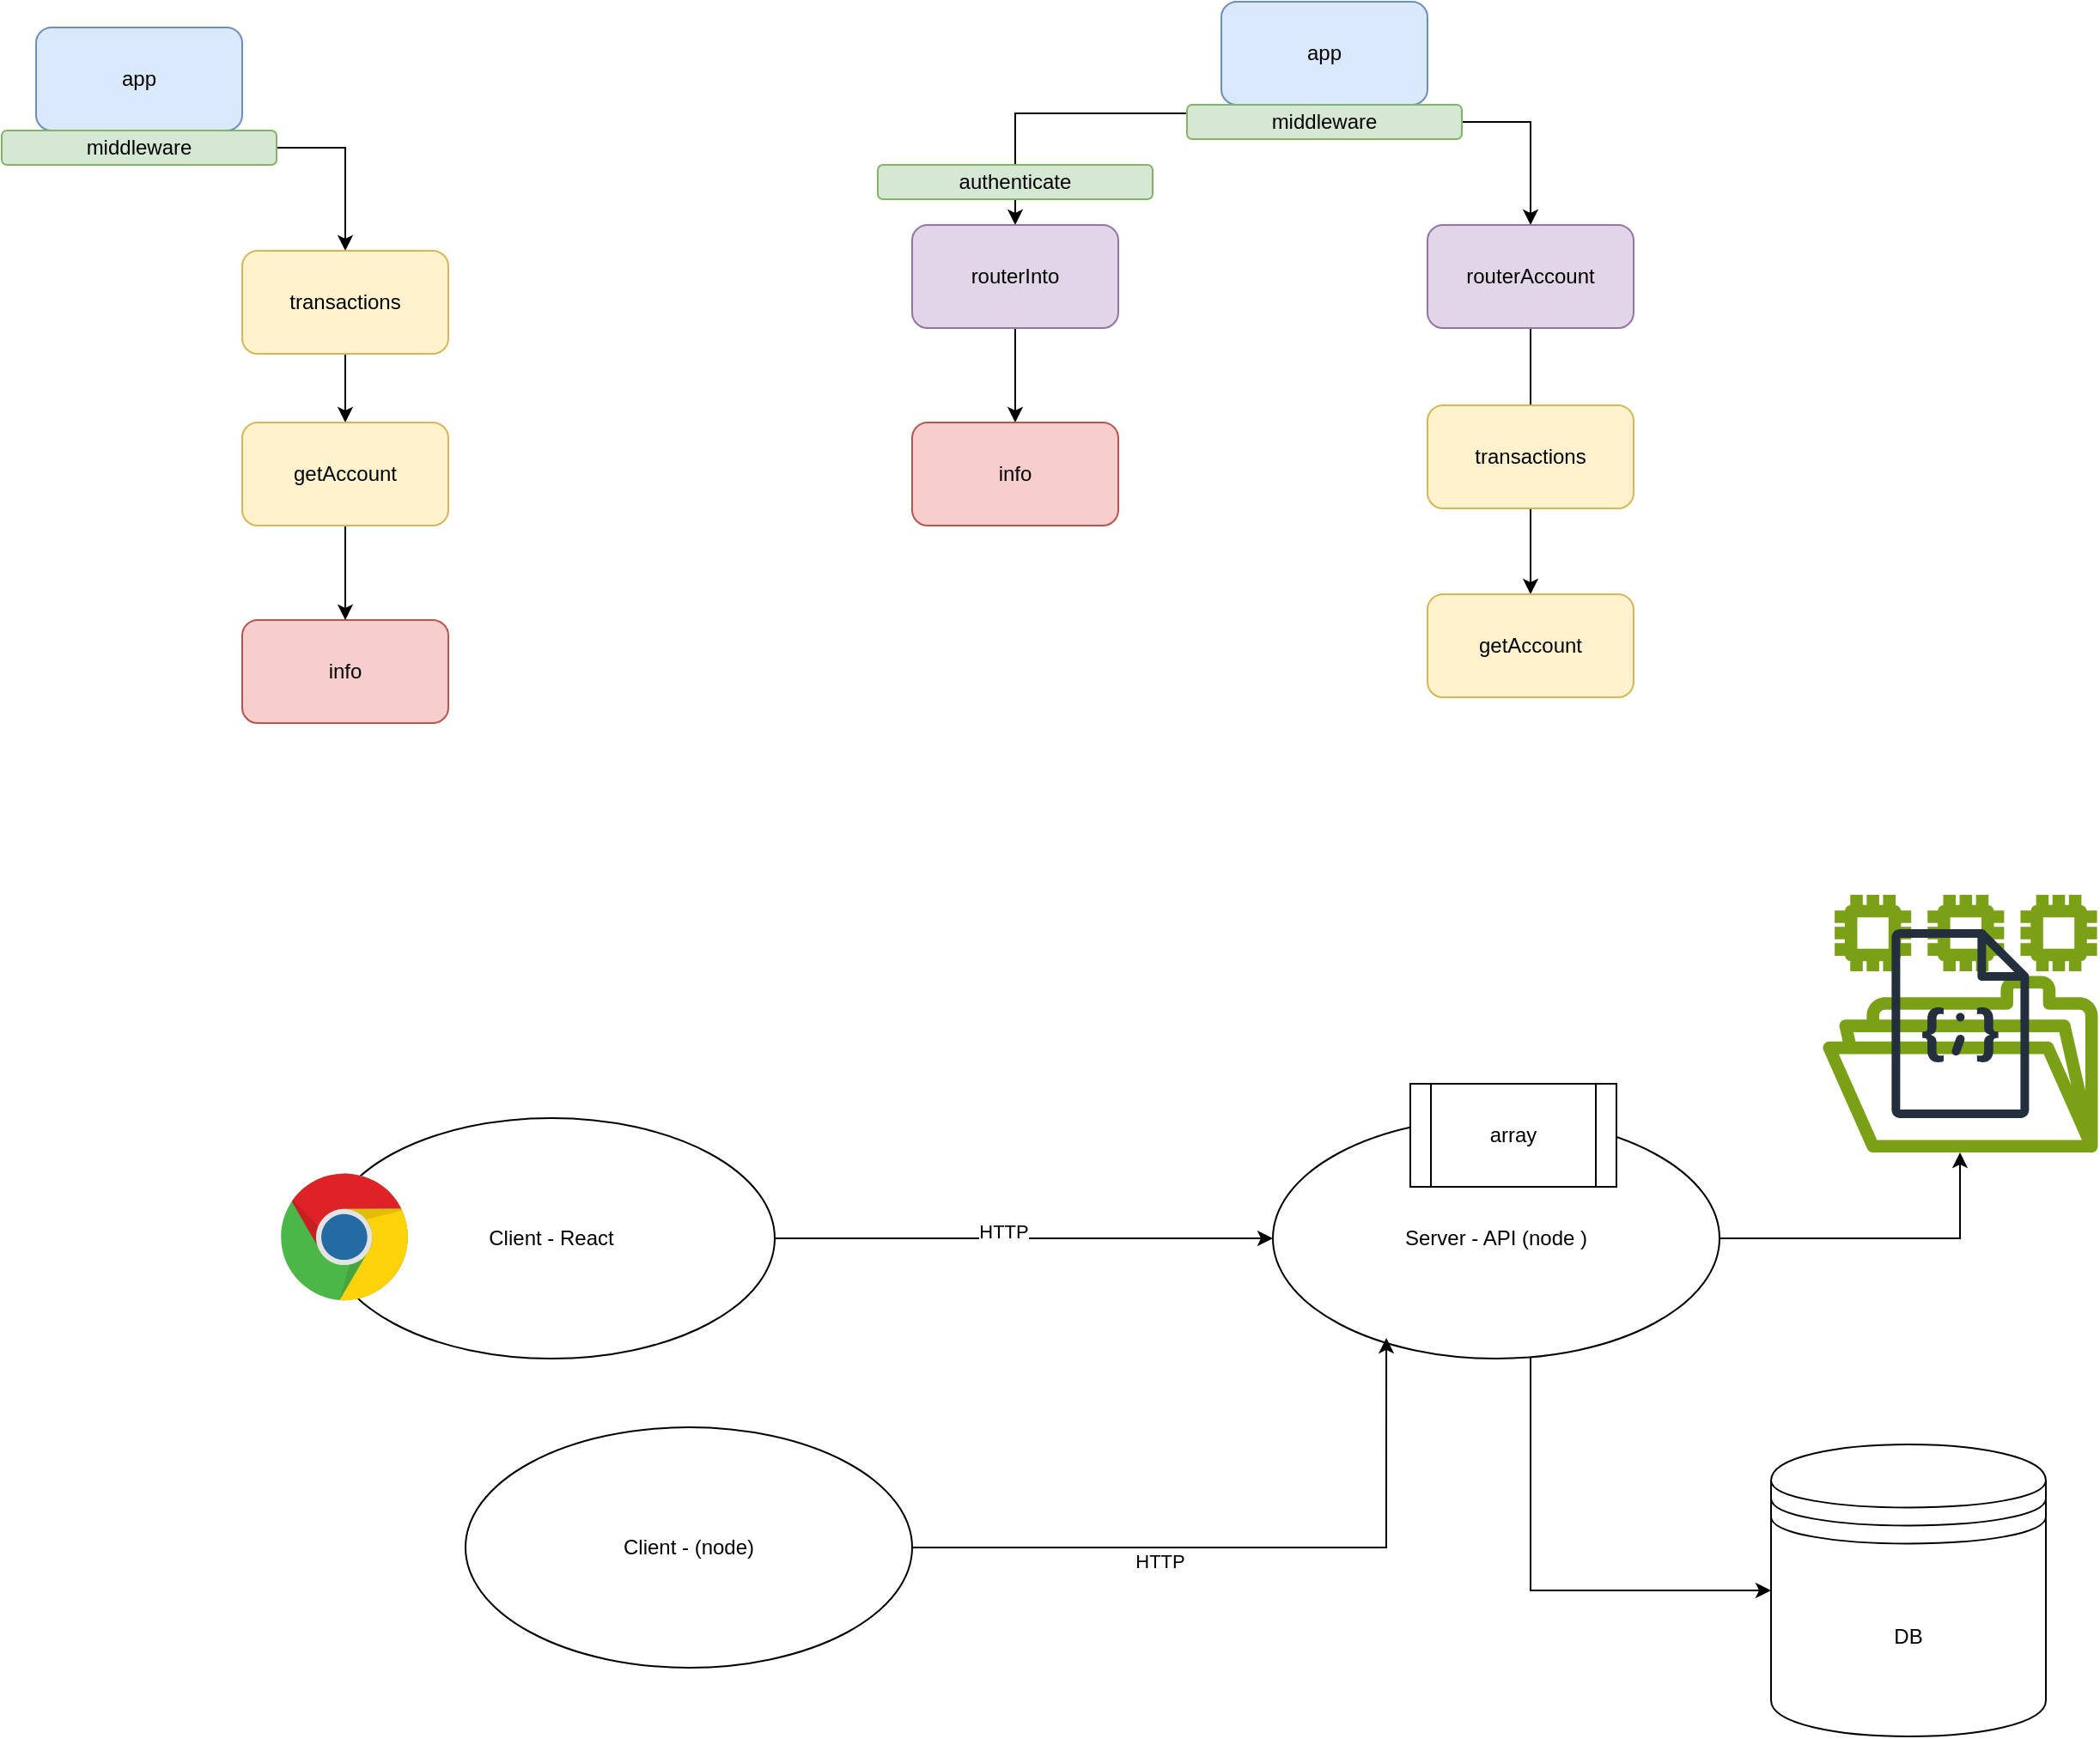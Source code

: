 <mxfile version="24.7.6">
  <diagram name="‫עמוד-1‬" id="ChmWJI8ft5dyFpxBmU6k">
    <mxGraphModel dx="1434" dy="746" grid="1" gridSize="10" guides="1" tooltips="1" connect="1" arrows="1" fold="1" page="1" pageScale="1" pageWidth="827" pageHeight="1169" math="0" shadow="0">
      <root>
        <mxCell id="0" />
        <mxCell id="1" parent="0" />
        <mxCell id="9Y4K2Z1cJyQ4xQ6lxvM8-6" style="edgeStyle=orthogonalEdgeStyle;rounded=0;orthogonalLoop=1;jettySize=auto;html=1;exitX=1;exitY=0.25;exitDx=0;exitDy=0;" parent="1" source="9Y4K2Z1cJyQ4xQ6lxvM8-8" target="9Y4K2Z1cJyQ4xQ6lxvM8-3" edge="1">
          <mxGeometry relative="1" as="geometry">
            <Array as="points">
              <mxPoint x="260" y="205" />
              <mxPoint x="300" y="205" />
            </Array>
          </mxGeometry>
        </mxCell>
        <mxCell id="9Y4K2Z1cJyQ4xQ6lxvM8-1" value="app" style="rounded=1;whiteSpace=wrap;html=1;fillColor=#dae8fc;strokeColor=#6c8ebf;" parent="1" vertex="1">
          <mxGeometry x="120" y="135" width="120" height="60" as="geometry" />
        </mxCell>
        <mxCell id="9Y4K2Z1cJyQ4xQ6lxvM8-2" value="info" style="rounded=1;whiteSpace=wrap;html=1;fillColor=#f8cecc;strokeColor=#b85450;" parent="1" vertex="1">
          <mxGeometry x="240" y="480" width="120" height="60" as="geometry" />
        </mxCell>
        <mxCell id="9Y4K2Z1cJyQ4xQ6lxvM8-7" style="edgeStyle=orthogonalEdgeStyle;rounded=0;orthogonalLoop=1;jettySize=auto;html=1;entryX=0.5;entryY=0;entryDx=0;entryDy=0;" parent="1" source="9Y4K2Z1cJyQ4xQ6lxvM8-3" target="9Y4K2Z1cJyQ4xQ6lxvM8-4" edge="1">
          <mxGeometry relative="1" as="geometry" />
        </mxCell>
        <mxCell id="9Y4K2Z1cJyQ4xQ6lxvM8-3" value="transactions" style="rounded=1;whiteSpace=wrap;html=1;fillColor=#fff2cc;strokeColor=#d6b656;" parent="1" vertex="1">
          <mxGeometry x="240" y="265" width="120" height="60" as="geometry" />
        </mxCell>
        <mxCell id="9Y4K2Z1cJyQ4xQ6lxvM8-22" value="" style="edgeStyle=orthogonalEdgeStyle;rounded=0;orthogonalLoop=1;jettySize=auto;html=1;" parent="1" source="9Y4K2Z1cJyQ4xQ6lxvM8-4" target="9Y4K2Z1cJyQ4xQ6lxvM8-2" edge="1">
          <mxGeometry relative="1" as="geometry" />
        </mxCell>
        <mxCell id="9Y4K2Z1cJyQ4xQ6lxvM8-4" value="getAccount" style="rounded=1;whiteSpace=wrap;html=1;fillColor=#fff2cc;strokeColor=#d6b656;" parent="1" vertex="1">
          <mxGeometry x="240" y="365" width="120" height="60" as="geometry" />
        </mxCell>
        <mxCell id="9Y4K2Z1cJyQ4xQ6lxvM8-8" value="middleware" style="rounded=1;whiteSpace=wrap;html=1;fillColor=#d5e8d4;strokeColor=#82b366;" parent="1" vertex="1">
          <mxGeometry x="100" y="195" width="160" height="20" as="geometry" />
        </mxCell>
        <mxCell id="9Y4K2Z1cJyQ4xQ6lxvM8-9" style="edgeStyle=orthogonalEdgeStyle;rounded=0;orthogonalLoop=1;jettySize=auto;html=1;entryX=0.5;entryY=0;entryDx=0;entryDy=0;exitX=0;exitY=0.25;exitDx=0;exitDy=0;" parent="1" source="9Y4K2Z1cJyQ4xQ6lxvM8-16" target="9Y4K2Z1cJyQ4xQ6lxvM8-12" edge="1">
          <mxGeometry relative="1" as="geometry" />
        </mxCell>
        <mxCell id="9Y4K2Z1cJyQ4xQ6lxvM8-10" style="edgeStyle=orthogonalEdgeStyle;rounded=0;orthogonalLoop=1;jettySize=auto;html=1;exitX=1;exitY=0.25;exitDx=0;exitDy=0;" parent="1" source="9Y4K2Z1cJyQ4xQ6lxvM8-16" target="9Y4K2Z1cJyQ4xQ6lxvM8-14" edge="1">
          <mxGeometry relative="1" as="geometry">
            <Array as="points">
              <mxPoint x="950" y="190" />
              <mxPoint x="990" y="190" />
            </Array>
          </mxGeometry>
        </mxCell>
        <mxCell id="9Y4K2Z1cJyQ4xQ6lxvM8-11" value="app" style="rounded=1;whiteSpace=wrap;html=1;fillColor=#dae8fc;strokeColor=#6c8ebf;" parent="1" vertex="1">
          <mxGeometry x="810" y="120" width="120" height="60" as="geometry" />
        </mxCell>
        <mxCell id="9Y4K2Z1cJyQ4xQ6lxvM8-19" value="" style="edgeStyle=orthogonalEdgeStyle;rounded=0;orthogonalLoop=1;jettySize=auto;html=1;" parent="1" source="9Y4K2Z1cJyQ4xQ6lxvM8-12" target="9Y4K2Z1cJyQ4xQ6lxvM8-18" edge="1">
          <mxGeometry relative="1" as="geometry" />
        </mxCell>
        <mxCell id="9Y4K2Z1cJyQ4xQ6lxvM8-12" value="routerInto" style="rounded=1;whiteSpace=wrap;html=1;fillColor=#e1d5e7;strokeColor=#9673a6;" parent="1" vertex="1">
          <mxGeometry x="630" y="250" width="120" height="60" as="geometry" />
        </mxCell>
        <mxCell id="9Y4K2Z1cJyQ4xQ6lxvM8-13" style="edgeStyle=orthogonalEdgeStyle;rounded=0;orthogonalLoop=1;jettySize=auto;html=1;entryX=0.5;entryY=0;entryDx=0;entryDy=0;" parent="1" source="9Y4K2Z1cJyQ4xQ6lxvM8-14" target="9Y4K2Z1cJyQ4xQ6lxvM8-15" edge="1">
          <mxGeometry relative="1" as="geometry" />
        </mxCell>
        <mxCell id="9Y4K2Z1cJyQ4xQ6lxvM8-14" value="routerAccount" style="rounded=1;whiteSpace=wrap;html=1;fillColor=#e1d5e7;strokeColor=#9673a6;" parent="1" vertex="1">
          <mxGeometry x="930" y="250" width="120" height="60" as="geometry" />
        </mxCell>
        <mxCell id="9Y4K2Z1cJyQ4xQ6lxvM8-15" value="getAccount" style="rounded=1;whiteSpace=wrap;html=1;fillColor=#fff2cc;strokeColor=#d6b656;" parent="1" vertex="1">
          <mxGeometry x="930" y="465" width="120" height="60" as="geometry" />
        </mxCell>
        <mxCell id="9Y4K2Z1cJyQ4xQ6lxvM8-16" value="middleware" style="rounded=1;whiteSpace=wrap;html=1;fillColor=#d5e8d4;strokeColor=#82b366;" parent="1" vertex="1">
          <mxGeometry x="790" y="180" width="160" height="20" as="geometry" />
        </mxCell>
        <mxCell id="9Y4K2Z1cJyQ4xQ6lxvM8-17" value="transactions" style="rounded=1;whiteSpace=wrap;html=1;fillColor=#fff2cc;strokeColor=#d6b656;" parent="1" vertex="1">
          <mxGeometry x="930" y="355" width="120" height="60" as="geometry" />
        </mxCell>
        <mxCell id="9Y4K2Z1cJyQ4xQ6lxvM8-18" value="info" style="rounded=1;whiteSpace=wrap;html=1;fillColor=#f8cecc;strokeColor=#b85450;" parent="1" vertex="1">
          <mxGeometry x="630" y="365" width="120" height="60" as="geometry" />
        </mxCell>
        <mxCell id="m9MYiIf29GjvSXXJVPXn-3" style="edgeStyle=orthogonalEdgeStyle;rounded=0;orthogonalLoop=1;jettySize=auto;html=1;" edge="1" parent="1" source="m9MYiIf29GjvSXXJVPXn-1" target="m9MYiIf29GjvSXXJVPXn-2">
          <mxGeometry relative="1" as="geometry" />
        </mxCell>
        <mxCell id="m9MYiIf29GjvSXXJVPXn-4" value="HTTP" style="edgeLabel;html=1;align=center;verticalAlign=middle;resizable=0;points=[];" vertex="1" connectable="0" parent="m9MYiIf29GjvSXXJVPXn-3">
          <mxGeometry x="-0.083" y="4" relative="1" as="geometry">
            <mxPoint as="offset" />
          </mxGeometry>
        </mxCell>
        <mxCell id="m9MYiIf29GjvSXXJVPXn-1" value="Client - React" style="ellipse;whiteSpace=wrap;html=1;" vertex="1" parent="1">
          <mxGeometry x="290" y="770" width="260" height="140" as="geometry" />
        </mxCell>
        <mxCell id="m9MYiIf29GjvSXXJVPXn-13" style="edgeStyle=orthogonalEdgeStyle;rounded=0;orthogonalLoop=1;jettySize=auto;html=1;" edge="1" parent="1" source="m9MYiIf29GjvSXXJVPXn-2" target="m9MYiIf29GjvSXXJVPXn-12">
          <mxGeometry relative="1" as="geometry">
            <Array as="points">
              <mxPoint x="1240" y="840" />
            </Array>
          </mxGeometry>
        </mxCell>
        <mxCell id="m9MYiIf29GjvSXXJVPXn-17" style="edgeStyle=orthogonalEdgeStyle;rounded=0;orthogonalLoop=1;jettySize=auto;html=1;entryX=0;entryY=0.5;entryDx=0;entryDy=0;" edge="1" parent="1" source="m9MYiIf29GjvSXXJVPXn-2" target="m9MYiIf29GjvSXXJVPXn-16">
          <mxGeometry relative="1" as="geometry">
            <Array as="points">
              <mxPoint x="990" y="1045" />
            </Array>
          </mxGeometry>
        </mxCell>
        <mxCell id="m9MYiIf29GjvSXXJVPXn-2" value="Server - API (node )" style="ellipse;whiteSpace=wrap;html=1;" vertex="1" parent="1">
          <mxGeometry x="840" y="770" width="260" height="140" as="geometry" />
        </mxCell>
        <mxCell id="m9MYiIf29GjvSXXJVPXn-5" value="Client - (node)" style="ellipse;whiteSpace=wrap;html=1;" vertex="1" parent="1">
          <mxGeometry x="370" y="950" width="260" height="140" as="geometry" />
        </mxCell>
        <mxCell id="m9MYiIf29GjvSXXJVPXn-6" style="edgeStyle=orthogonalEdgeStyle;rounded=0;orthogonalLoop=1;jettySize=auto;html=1;entryX=0.254;entryY=0.914;entryDx=0;entryDy=0;entryPerimeter=0;" edge="1" parent="1" source="m9MYiIf29GjvSXXJVPXn-5" target="m9MYiIf29GjvSXXJVPXn-2">
          <mxGeometry relative="1" as="geometry" />
        </mxCell>
        <mxCell id="m9MYiIf29GjvSXXJVPXn-7" value="HTTP" style="edgeLabel;html=1;align=center;verticalAlign=middle;resizable=0;points=[];" vertex="1" connectable="0" parent="m9MYiIf29GjvSXXJVPXn-6">
          <mxGeometry x="-0.277" y="-8" relative="1" as="geometry">
            <mxPoint as="offset" />
          </mxGeometry>
        </mxCell>
        <mxCell id="m9MYiIf29GjvSXXJVPXn-9" value="" style="dashed=0;outlineConnect=0;html=1;align=center;labelPosition=center;verticalLabelPosition=bottom;verticalAlign=top;shape=mxgraph.weblogos.chrome" vertex="1" parent="1">
          <mxGeometry x="262.6" y="802.3" width="74.8" height="75.4" as="geometry" />
        </mxCell>
        <mxCell id="m9MYiIf29GjvSXXJVPXn-10" value="" style="shape=image;verticalLabelPosition=bottom;labelBackgroundColor=default;verticalAlign=top;aspect=fixed;imageAspect=0;image=https://images.g2crowd.com/uploads/product/image/large_detail/large_detail_f0b606abb6d19089febc9faeeba5bc05/nodejs-development-services.png;" vertex="1" parent="1">
          <mxGeometry x="300" y="950" width="140" height="140" as="geometry" />
        </mxCell>
        <mxCell id="m9MYiIf29GjvSXXJVPXn-11" value="" style="shape=image;verticalLabelPosition=bottom;labelBackgroundColor=default;verticalAlign=top;aspect=fixed;imageAspect=0;image=https://images.g2crowd.com/uploads/product/image/large_detail/large_detail_f0b606abb6d19089febc9faeeba5bc05/nodejs-development-services.png;" vertex="1" parent="1">
          <mxGeometry x="760" y="770" width="140" height="140" as="geometry" />
        </mxCell>
        <mxCell id="m9MYiIf29GjvSXXJVPXn-12" value="" style="sketch=0;outlineConnect=0;fontColor=#232F3E;gradientColor=none;fillColor=#7AA116;strokeColor=none;dashed=0;verticalLabelPosition=bottom;verticalAlign=top;align=center;html=1;fontSize=12;fontStyle=0;aspect=fixed;pointerEvents=1;shape=mxgraph.aws4.file_system;" vertex="1" parent="1">
          <mxGeometry x="1160" y="640" width="160.27" height="150" as="geometry" />
        </mxCell>
        <mxCell id="m9MYiIf29GjvSXXJVPXn-14" value="" style="sketch=0;outlineConnect=0;fontColor=#232F3E;gradientColor=none;fillColor=#232F3D;strokeColor=none;dashed=0;verticalLabelPosition=bottom;verticalAlign=top;align=center;html=1;fontSize=12;fontStyle=0;aspect=fixed;pointerEvents=1;shape=mxgraph.aws4.json_script;" vertex="1" parent="1">
          <mxGeometry x="1200" y="660" width="80.38" height="110" as="geometry" />
        </mxCell>
        <mxCell id="m9MYiIf29GjvSXXJVPXn-15" value="array" style="shape=process;whiteSpace=wrap;html=1;backgroundOutline=1;" vertex="1" parent="1">
          <mxGeometry x="920" y="750" width="120" height="60" as="geometry" />
        </mxCell>
        <mxCell id="m9MYiIf29GjvSXXJVPXn-16" value="DB" style="shape=datastore;whiteSpace=wrap;html=1;" vertex="1" parent="1">
          <mxGeometry x="1130" y="960" width="160" height="170" as="geometry" />
        </mxCell>
        <mxCell id="m9MYiIf29GjvSXXJVPXn-18" value="authenticate" style="rounded=1;whiteSpace=wrap;html=1;fillColor=#d5e8d4;strokeColor=#82b366;" vertex="1" parent="1">
          <mxGeometry x="610" y="215" width="160" height="20" as="geometry" />
        </mxCell>
      </root>
    </mxGraphModel>
  </diagram>
</mxfile>
